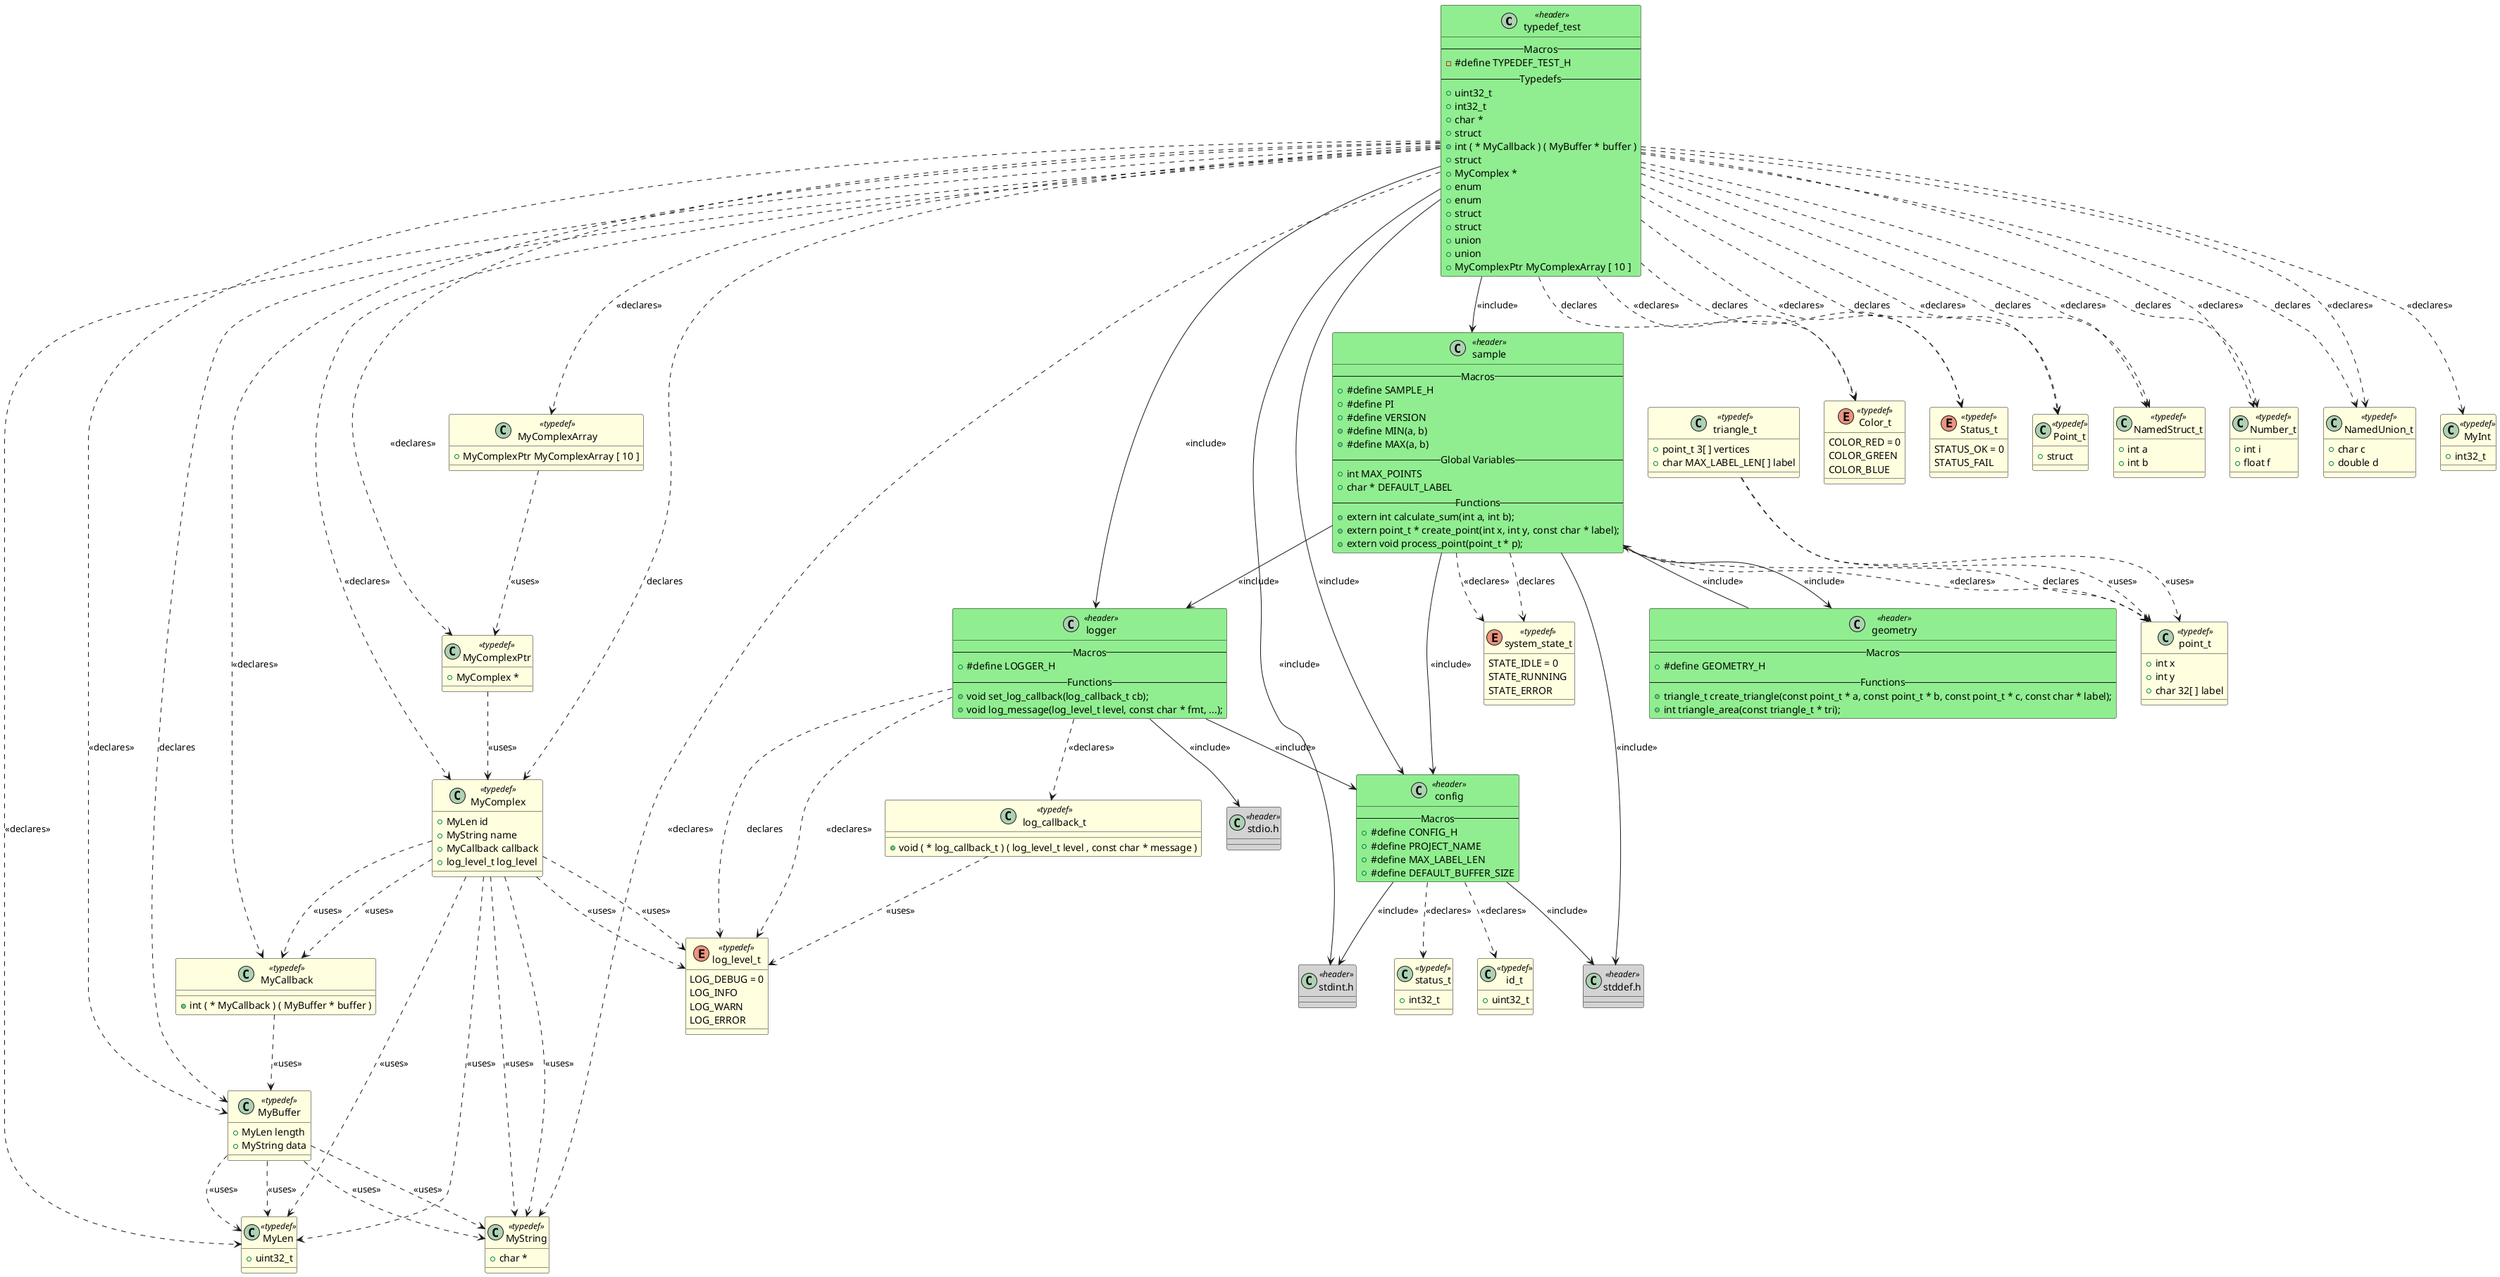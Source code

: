 @startuml typedef_test

class "typedef_test" as HEADER_TYPEDEF_TEST <<header>> #LightGreen
{
    -- Macros --
    - #define TYPEDEF_TEST_H
    -- Typedefs --
    + uint32_t
    + int32_t
    + char *
    + struct
    + int ( * MyCallback ) ( MyBuffer * buffer )
    + struct
    + MyComplex *
    + enum
    + enum
    + struct
    + struct
    + union
    + union
    + MyComplexPtr MyComplexArray [ 10 ]
}

class "stdint.h" as HEADER_STDINT <<header>> #LightGray
{
}

class "sample" as HEADER_SAMPLE <<header>> #LightGreen
{
    -- Macros --
    + #define SAMPLE_H
    + #define PI
    + #define VERSION
    + #define MIN(a, b)
    + #define MAX(a, b)
    -- Global Variables --
    + int MAX_POINTS
    + char * DEFAULT_LABEL
    -- Functions --
    + extern int calculate_sum(int a, int b);
    + extern point_t * create_point(int x, int y, const char * label);
    + extern void process_point(point_t * p);
}
class "config" as HEADER_CONFIG <<header>> #LightGreen
{
    -- Macros --
    + #define CONFIG_H
    + #define PROJECT_NAME
    + #define MAX_LABEL_LEN
    + #define DEFAULT_BUFFER_SIZE
}
class "logger" as HEADER_LOGGER <<header>> #LightGreen
{
    -- Macros --
    + #define LOGGER_H
    -- Functions --
    + void set_log_callback(log_callback_t cb);
    + void log_message(log_level_t level, const char * fmt, ...);
}
class "geometry" as HEADER_GEOMETRY <<header>> #LightGreen
{
    -- Macros --
    + #define GEOMETRY_H
    -- Functions --
    + triangle_t create_triangle(const point_t * a, const point_t * b, const point_t * c, const char * label);
    + int triangle_area(const triangle_t * tri);
}
class "stddef.h" as HEADER_STDDEF <<header>> #LightGray
{
}

class "stdio.h" as HEADER_STDIO <<header>> #LightGray
{
}

class "MyBuffer" as TYPEDEF_MyBuffer <<typedef>> #LightYellow
{
    + MyLen length
    + MyString data
}

class "MyComplex" as TYPEDEF_MyComplex <<typedef>> #LightYellow
{
    + MyLen id
    + MyString name
    + MyCallback callback
    + log_level_t log_level
}

enum "Color_t" as TYPEDEF_Color_t <<typedef>> #LightYellow
{
    COLOR_RED = 0
    COLOR_GREEN
    COLOR_BLUE
}

enum "Status_t" as TYPEDEF_Status_t <<typedef>> #LightYellow
{
    STATUS_OK = 0
    STATUS_FAIL
}

class "Point_t" as TYPEDEF_Point_t <<typedef>> #LightYellow
{
    + struct
}

class "NamedStruct_t" as TYPEDEF_NamedStruct_t <<typedef>> #LightYellow
{
    + int a
    + int b
}

class "Number_t" as TYPEDEF_Number_t <<typedef>> #LightYellow
{
    + int i
    + float f
}

class "NamedUnion_t" as TYPEDEF_NamedUnion_t <<typedef>> #LightYellow
{
    + char c
    + double d
}

class "MyLen" as TYPEDEF_MyLen <<typedef>> #LightYellow
{
    + uint32_t
}

class "MyInt" as TYPEDEF_MyInt <<typedef>> #LightYellow
{
    + int32_t
}

class "MyString" as TYPEDEF_MyString <<typedef>> #LightYellow
{
    + char *
}

class "MyCallback" as TYPEDEF_MyCallback <<typedef>> #LightYellow
{
    + int ( * MyCallback ) ( MyBuffer * buffer )
}

class "MyComplexPtr" as TYPEDEF_MyComplexPtr <<typedef>> #LightYellow
{
    + MyComplex *
}

class "MyComplexArray" as TYPEDEF_MyComplexArray <<typedef>> #LightYellow
{
    + MyComplexPtr MyComplexArray [ 10 ]
}

class "point_t" as TYPEDEF_point_t <<typedef>> #LightYellow
{
    + int x
    + int y
    + char 32[ ] label
}

enum "system_state_t" as TYPEDEF_system_state_t <<typedef>> #LightYellow
{
    STATE_IDLE = 0
    STATE_RUNNING
    STATE_ERROR
}

class "id_t" as TYPEDEF_id_t <<typedef>> #LightYellow
{
    + uint32_t
}

class "status_t" as TYPEDEF_status_t <<typedef>> #LightYellow
{
    + int32_t
}

class "triangle_t" as TYPEDEF_triangle_t <<typedef>> #LightYellow
{
    + point_t 3[ ] vertices
    + char MAX_LABEL_LEN[ ] label
}

enum "log_level_t" as TYPEDEF_log_level_t <<typedef>> #LightYellow
{
    LOG_DEBUG = 0
    LOG_INFO
    LOG_WARN
    LOG_ERROR
}

class "log_callback_t" as TYPEDEF_log_callback_t <<typedef>> #LightYellow
{
    + void ( * log_callback_t ) ( log_level_t level , const char * message )
}

HEADER_TYPEDEF_TEST --> HEADER_STDINT : <<include>>
HEADER_TYPEDEF_TEST --> HEADER_SAMPLE : <<include>>
HEADER_TYPEDEF_TEST --> HEADER_CONFIG : <<include>>
HEADER_TYPEDEF_TEST --> HEADER_LOGGER : <<include>>
HEADER_SAMPLE --> HEADER_STDDEF : <<include>>
HEADER_SAMPLE --> HEADER_CONFIG : <<include>>
HEADER_SAMPLE --> HEADER_GEOMETRY : <<include>>
HEADER_SAMPLE --> HEADER_LOGGER : <<include>>
HEADER_CONFIG --> HEADER_STDDEF : <<include>>
HEADER_CONFIG --> HEADER_STDINT : <<include>>
HEADER_LOGGER --> HEADER_STDIO : <<include>>
HEADER_LOGGER --> HEADER_CONFIG : <<include>>
HEADER_GEOMETRY --> HEADER_SAMPLE : <<include>>
HEADER_TYPEDEF_TEST ..> TYPEDEF_MyBuffer : declares
HEADER_TYPEDEF_TEST ..> TYPEDEF_MyComplex : declares
HEADER_TYPEDEF_TEST ..> TYPEDEF_Color_t : declares
HEADER_TYPEDEF_TEST ..> TYPEDEF_Status_t : declares
HEADER_TYPEDEF_TEST ..> TYPEDEF_Point_t : declares
HEADER_TYPEDEF_TEST ..> TYPEDEF_NamedStruct_t : declares
HEADER_TYPEDEF_TEST ..> TYPEDEF_Number_t : declares
HEADER_TYPEDEF_TEST ..> TYPEDEF_NamedUnion_t : declares
HEADER_SAMPLE ..> TYPEDEF_point_t : declares
HEADER_SAMPLE ..> TYPEDEF_system_state_t : declares
HEADER_LOGGER ..> TYPEDEF_log_level_t : declares
TYPEDEF_MyBuffer ..> TYPEDEF_MyLen : <<uses>>
TYPEDEF_MyBuffer ..> TYPEDEF_MyString : <<uses>>
TYPEDEF_MyComplex ..> TYPEDEF_MyLen : <<uses>>
TYPEDEF_MyComplex ..> TYPEDEF_MyString : <<uses>>
TYPEDEF_MyComplex ..> TYPEDEF_MyCallback : <<uses>>
TYPEDEF_MyComplex ..> TYPEDEF_log_level_t : <<uses>>
TYPEDEF_MyBuffer ..> TYPEDEF_MyLen : <<uses>>
TYPEDEF_MyBuffer ..> TYPEDEF_MyString : <<uses>>
TYPEDEF_MyCallback ..> TYPEDEF_MyBuffer : <<uses>>
TYPEDEF_MyComplex ..> TYPEDEF_MyLen : <<uses>>
TYPEDEF_MyComplex ..> TYPEDEF_MyString : <<uses>>
TYPEDEF_MyComplex ..> TYPEDEF_MyCallback : <<uses>>
TYPEDEF_MyComplex ..> TYPEDEF_log_level_t : <<uses>>
TYPEDEF_MyComplexPtr ..> TYPEDEF_MyComplex : <<uses>>
TYPEDEF_MyComplexArray ..> TYPEDEF_MyComplexPtr : <<uses>>
TYPEDEF_triangle_t ..> TYPEDEF_point_t : <<uses>>
TYPEDEF_triangle_t ..> TYPEDEF_point_t : <<uses>>
TYPEDEF_log_callback_t ..> TYPEDEF_log_level_t : <<uses>>
HEADER_TYPEDEF_TEST ..> TYPEDEF_MyLen : <<declares>>
HEADER_TYPEDEF_TEST ..> TYPEDEF_MyInt : <<declares>>
HEADER_TYPEDEF_TEST ..> TYPEDEF_MyString : <<declares>>
HEADER_TYPEDEF_TEST ..> TYPEDEF_MyBuffer : <<declares>>
HEADER_TYPEDEF_TEST ..> TYPEDEF_MyCallback : <<declares>>
HEADER_TYPEDEF_TEST ..> TYPEDEF_MyComplex : <<declares>>
HEADER_TYPEDEF_TEST ..> TYPEDEF_MyComplexPtr : <<declares>>
HEADER_TYPEDEF_TEST ..> TYPEDEF_Color_t : <<declares>>
HEADER_TYPEDEF_TEST ..> TYPEDEF_Status_t : <<declares>>
HEADER_TYPEDEF_TEST ..> TYPEDEF_Point_t : <<declares>>
HEADER_TYPEDEF_TEST ..> TYPEDEF_NamedStruct_t : <<declares>>
HEADER_TYPEDEF_TEST ..> TYPEDEF_Number_t : <<declares>>
HEADER_TYPEDEF_TEST ..> TYPEDEF_NamedUnion_t : <<declares>>
HEADER_TYPEDEF_TEST ..> TYPEDEF_MyComplexArray : <<declares>>
HEADER_SAMPLE ..> TYPEDEF_point_t : <<declares>>
HEADER_SAMPLE ..> TYPEDEF_system_state_t : <<declares>>
HEADER_CONFIG ..> TYPEDEF_id_t : <<declares>>
HEADER_CONFIG ..> TYPEDEF_status_t : <<declares>>
HEADER_LOGGER ..> TYPEDEF_log_level_t : <<declares>>
HEADER_LOGGER ..> TYPEDEF_log_callback_t : <<declares>>

@enduml